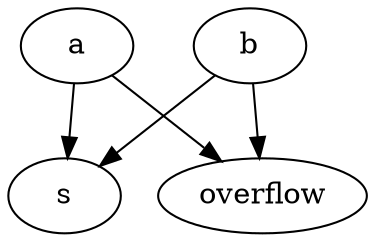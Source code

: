 strict digraph "" {
	a -> s	[weight=1.0];
	a -> overflow	[weight=1.0];
	b -> s	[weight=1.0];
	b -> overflow	[weight=1.0];
}
